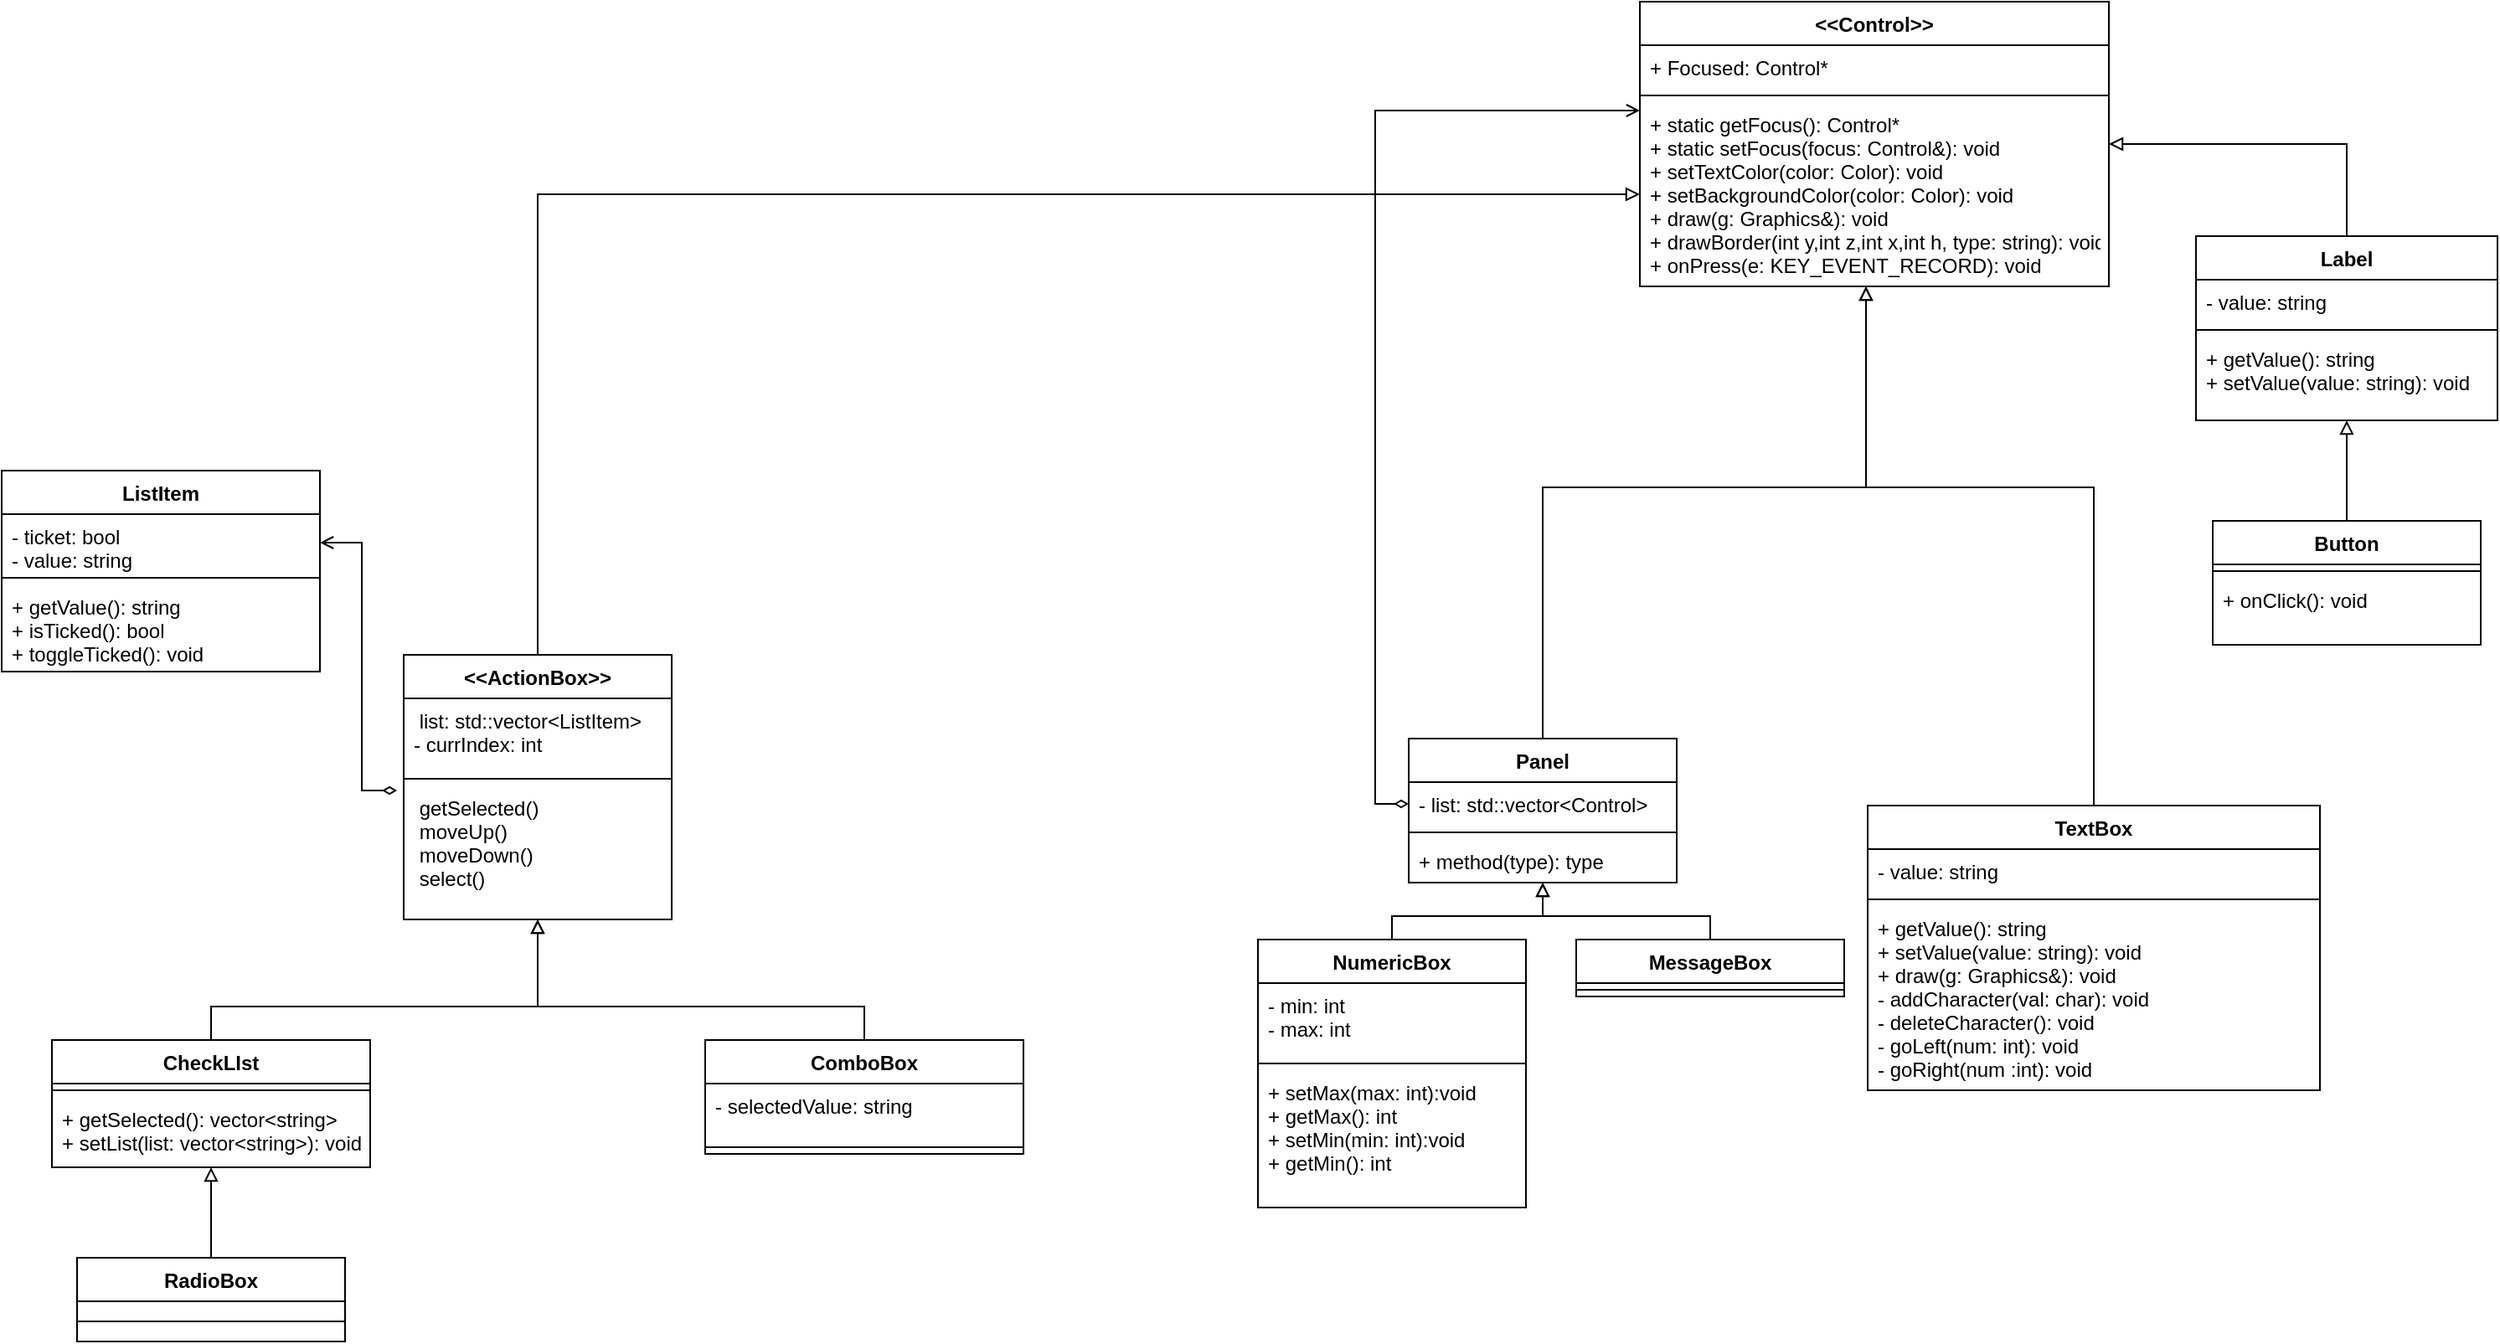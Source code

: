 <mxfile version="13.2.4" type="device"><diagram id="C5RBs43oDa-KdzZeNtuy" name="Page-1"><mxGraphModel dx="2249" dy="1931" grid="1" gridSize="10" guides="1" tooltips="1" connect="1" arrows="1" fold="1" page="1" pageScale="1" pageWidth="827" pageHeight="1169" math="0" shadow="0"><root><mxCell id="WIyWlLk6GJQsqaUBKTNV-0"/><mxCell id="WIyWlLk6GJQsqaUBKTNV-1" parent="WIyWlLk6GJQsqaUBKTNV-0"/><mxCell id="Xhfko4Qv9_CmRqatmvPI-49" value="NumericBox" style="swimlane;fontStyle=1;align=center;verticalAlign=top;childLayout=stackLayout;horizontal=1;startSize=26;horizontalStack=0;resizeParent=1;resizeParentMax=0;resizeLast=0;collapsible=1;marginBottom=0;" parent="WIyWlLk6GJQsqaUBKTNV-1" vertex="1"><mxGeometry x="50" y="340" width="160" height="160" as="geometry"/></mxCell><mxCell id="Xhfko4Qv9_CmRqatmvPI-50" value="- min: int&#10;- max: int" style="text;strokeColor=none;fillColor=none;align=left;verticalAlign=top;spacingLeft=4;spacingRight=4;overflow=hidden;rotatable=0;points=[[0,0.5],[1,0.5]];portConstraint=eastwest;" parent="Xhfko4Qv9_CmRqatmvPI-49" vertex="1"><mxGeometry y="26" width="160" height="44" as="geometry"/></mxCell><mxCell id="Xhfko4Qv9_CmRqatmvPI-51" value="" style="line;strokeWidth=1;fillColor=none;align=left;verticalAlign=middle;spacingTop=-1;spacingLeft=3;spacingRight=3;rotatable=0;labelPosition=right;points=[];portConstraint=eastwest;" parent="Xhfko4Qv9_CmRqatmvPI-49" vertex="1"><mxGeometry y="70" width="160" height="8" as="geometry"/></mxCell><mxCell id="Xhfko4Qv9_CmRqatmvPI-52" value="+ setMax(max: int):void&#10;+ getMax(): int&#10;+ setMin(min: int):void&#10;+ getMin(): int" style="text;strokeColor=none;fillColor=none;align=left;verticalAlign=top;spacingLeft=4;spacingRight=4;overflow=hidden;rotatable=0;points=[[0,0.5],[1,0.5]];portConstraint=eastwest;" parent="Xhfko4Qv9_CmRqatmvPI-49" vertex="1"><mxGeometry y="78" width="160" height="82" as="geometry"/></mxCell><mxCell id="EcqnrQ-Rpx2HGgFyb8N5-0" value="MessageBox" style="swimlane;fontStyle=1;align=center;verticalAlign=top;childLayout=stackLayout;horizontal=1;startSize=26;horizontalStack=0;resizeParent=1;resizeParentMax=0;resizeLast=0;collapsible=1;marginBottom=0;" parent="WIyWlLk6GJQsqaUBKTNV-1" vertex="1"><mxGeometry x="240" y="340" width="160" height="34" as="geometry"/></mxCell><mxCell id="EcqnrQ-Rpx2HGgFyb8N5-2" value="" style="line;strokeWidth=1;fillColor=none;align=left;verticalAlign=middle;spacingTop=-1;spacingLeft=3;spacingRight=3;rotatable=0;labelPosition=right;points=[];portConstraint=eastwest;" parent="EcqnrQ-Rpx2HGgFyb8N5-0" vertex="1"><mxGeometry y="26" width="160" height="8" as="geometry"/></mxCell><mxCell id="Qy3BQUw9OTuF0PhE9_hk-33" style="edgeStyle=orthogonalEdgeStyle;rounded=0;orthogonalLoop=1;jettySize=auto;html=1;entryX=0.5;entryY=0;entryDx=0;entryDy=0;endArrow=none;endFill=0;startArrow=block;startFill=0;" parent="WIyWlLk6GJQsqaUBKTNV-1" source="Xhfko4Qv9_CmRqatmvPI-45" target="Xhfko4Qv9_CmRqatmvPI-49" edge="1"><mxGeometry relative="1" as="geometry"/></mxCell><mxCell id="Qy3BQUw9OTuF0PhE9_hk-34" style="edgeStyle=orthogonalEdgeStyle;rounded=0;orthogonalLoop=1;jettySize=auto;html=1;entryX=0.5;entryY=0;entryDx=0;entryDy=0;endArrow=none;endFill=0;startArrow=block;startFill=0;" parent="WIyWlLk6GJQsqaUBKTNV-1" source="Xhfko4Qv9_CmRqatmvPI-45" target="EcqnrQ-Rpx2HGgFyb8N5-0" edge="1"><mxGeometry relative="1" as="geometry"/></mxCell><mxCell id="Xhfko4Qv9_CmRqatmvPI-45" value="Panel" style="swimlane;fontStyle=1;align=center;verticalAlign=top;childLayout=stackLayout;horizontal=1;startSize=26;horizontalStack=0;resizeParent=1;resizeParentMax=0;resizeLast=0;collapsible=1;marginBottom=0;" parent="WIyWlLk6GJQsqaUBKTNV-1" vertex="1"><mxGeometry x="140" y="220" width="160" height="86" as="geometry"/></mxCell><mxCell id="Xhfko4Qv9_CmRqatmvPI-46" value="- list: std::vector&lt;Control&gt;" style="text;strokeColor=none;fillColor=none;align=left;verticalAlign=top;spacingLeft=4;spacingRight=4;overflow=hidden;rotatable=0;points=[[0,0.5],[1,0.5]];portConstraint=eastwest;" parent="Xhfko4Qv9_CmRqatmvPI-45" vertex="1"><mxGeometry y="26" width="160" height="26" as="geometry"/></mxCell><mxCell id="Xhfko4Qv9_CmRqatmvPI-47" value="" style="line;strokeWidth=1;fillColor=none;align=left;verticalAlign=middle;spacingTop=-1;spacingLeft=3;spacingRight=3;rotatable=0;labelPosition=right;points=[];portConstraint=eastwest;" parent="Xhfko4Qv9_CmRqatmvPI-45" vertex="1"><mxGeometry y="52" width="160" height="8" as="geometry"/></mxCell><mxCell id="Xhfko4Qv9_CmRqatmvPI-48" value="+ method(type): type" style="text;strokeColor=none;fillColor=none;align=left;verticalAlign=top;spacingLeft=4;spacingRight=4;overflow=hidden;rotatable=0;points=[[0,0.5],[1,0.5]];portConstraint=eastwest;" parent="Xhfko4Qv9_CmRqatmvPI-45" vertex="1"><mxGeometry y="60" width="160" height="26" as="geometry"/></mxCell><mxCell id="Qy3BQUw9OTuF0PhE9_hk-35" style="edgeStyle=orthogonalEdgeStyle;rounded=0;orthogonalLoop=1;jettySize=auto;html=1;entryX=0.5;entryY=0;entryDx=0;entryDy=0;endArrow=none;endFill=0;startArrow=block;startFill=0;" parent="WIyWlLk6GJQsqaUBKTNV-1" source="Qy3BQUw9OTuF0PhE9_hk-0" target="Xhfko4Qv9_CmRqatmvPI-32" edge="1"><mxGeometry relative="1" as="geometry"/></mxCell><mxCell id="Qy3BQUw9OTuF0PhE9_hk-37" style="edgeStyle=orthogonalEdgeStyle;rounded=0;orthogonalLoop=1;jettySize=auto;html=1;endArrow=none;endFill=0;startArrow=block;startFill=0;" parent="WIyWlLk6GJQsqaUBKTNV-1" source="Qy3BQUw9OTuF0PhE9_hk-0" target="Xhfko4Qv9_CmRqatmvPI-45" edge="1"><mxGeometry relative="1" as="geometry"><Array as="points"><mxPoint x="413" y="70"/><mxPoint x="220" y="70"/></Array></mxGeometry></mxCell><mxCell id="Qy3BQUw9OTuF0PhE9_hk-38" style="edgeStyle=orthogonalEdgeStyle;rounded=0;orthogonalLoop=1;jettySize=auto;html=1;endArrow=none;endFill=0;startArrow=block;startFill=0;" parent="WIyWlLk6GJQsqaUBKTNV-1" source="Qy3BQUw9OTuF0PhE9_hk-0" target="Xhfko4Qv9_CmRqatmvPI-37" edge="1"><mxGeometry relative="1" as="geometry"><Array as="points"><mxPoint x="413" y="70"/><mxPoint x="549" y="70"/></Array></mxGeometry></mxCell><mxCell id="yzlEhhYUvVRLsOb-BE1z-2" style="edgeStyle=orthogonalEdgeStyle;rounded=0;orthogonalLoop=1;jettySize=auto;html=1;entryX=0;entryY=0.5;entryDx=0;entryDy=0;startArrow=open;startFill=0;endArrow=diamondThin;endFill=0;" parent="WIyWlLk6GJQsqaUBKTNV-1" source="Qy3BQUw9OTuF0PhE9_hk-0" target="Xhfko4Qv9_CmRqatmvPI-46" edge="1"><mxGeometry relative="1" as="geometry"><Array as="points"><mxPoint x="120" y="-155"/><mxPoint x="120" y="259"/></Array></mxGeometry></mxCell><mxCell id="Qy3BQUw9OTuF0PhE9_hk-0" value="&lt;&lt;Control&gt;&gt;" style="swimlane;fontStyle=1;align=center;verticalAlign=top;childLayout=stackLayout;horizontal=1;startSize=26;horizontalStack=0;resizeParent=1;resizeParentMax=0;resizeLast=0;collapsible=1;marginBottom=0;" parent="WIyWlLk6GJQsqaUBKTNV-1" vertex="1"><mxGeometry x="278" y="-220" width="280" height="170" as="geometry"/></mxCell><mxCell id="Qy3BQUw9OTuF0PhE9_hk-1" value="+ Focused: Control*" style="text;strokeColor=none;fillColor=none;align=left;verticalAlign=top;spacingLeft=4;spacingRight=4;overflow=hidden;rotatable=0;points=[[0,0.5],[1,0.5]];portConstraint=eastwest;" parent="Qy3BQUw9OTuF0PhE9_hk-0" vertex="1"><mxGeometry y="26" width="280" height="26" as="geometry"/></mxCell><mxCell id="Qy3BQUw9OTuF0PhE9_hk-2" value="" style="line;strokeWidth=1;fillColor=none;align=left;verticalAlign=middle;spacingTop=-1;spacingLeft=3;spacingRight=3;rotatable=0;labelPosition=right;points=[];portConstraint=eastwest;" parent="Qy3BQUw9OTuF0PhE9_hk-0" vertex="1"><mxGeometry y="52" width="280" height="8" as="geometry"/></mxCell><mxCell id="Qy3BQUw9OTuF0PhE9_hk-3" value="+ static getFocus(): Control*&#10;+ static setFocus(focus: Control&amp;): void&#10;+ setTextColor(color: Color): void&#10;+ setBackgroundColor(color: Color): void&#10;+ draw(g: Graphics&amp;): void&#10;+ drawBorder(int y,int z,int x,int h, type: string): void&#10;+ onPress(e: KEY_EVENT_RECORD): void" style="text;strokeColor=none;fillColor=none;align=left;verticalAlign=top;spacingLeft=4;spacingRight=4;overflow=hidden;rotatable=0;points=[[0,0.5],[1,0.5]];portConstraint=eastwest;" parent="Qy3BQUw9OTuF0PhE9_hk-0" vertex="1"><mxGeometry y="60" width="280" height="110" as="geometry"/></mxCell><mxCell id="yzlEhhYUvVRLsOb-BE1z-5" style="edgeStyle=orthogonalEdgeStyle;rounded=0;orthogonalLoop=1;jettySize=auto;html=1;entryX=0.5;entryY=0;entryDx=0;entryDy=0;startArrow=block;startFill=0;endArrow=none;endFill=0;" parent="WIyWlLk6GJQsqaUBKTNV-1" source="Xhfko4Qv9_CmRqatmvPI-61" target="Xhfko4Qv9_CmRqatmvPI-57" edge="1"><mxGeometry relative="1" as="geometry"/></mxCell><mxCell id="Xhfko4Qv9_CmRqatmvPI-61" value="CheckLIst" style="swimlane;fontStyle=1;align=center;verticalAlign=top;childLayout=stackLayout;horizontal=1;startSize=26;horizontalStack=0;resizeParent=1;resizeParentMax=0;resizeLast=0;collapsible=1;marginBottom=0;" parent="WIyWlLk6GJQsqaUBKTNV-1" vertex="1"><mxGeometry x="-670" y="400" width="190" height="76" as="geometry"/></mxCell><mxCell id="Xhfko4Qv9_CmRqatmvPI-63" value="" style="line;strokeWidth=1;fillColor=none;align=left;verticalAlign=middle;spacingTop=-1;spacingLeft=3;spacingRight=3;rotatable=0;labelPosition=right;points=[];portConstraint=eastwest;" parent="Xhfko4Qv9_CmRqatmvPI-61" vertex="1"><mxGeometry y="26" width="190" height="8" as="geometry"/></mxCell><mxCell id="Xhfko4Qv9_CmRqatmvPI-64" value="+ getSelected(): vector&lt;string&gt;&#10;+ setList(list: vector&lt;string&gt;): void" style="text;strokeColor=none;fillColor=none;align=left;verticalAlign=top;spacingLeft=4;spacingRight=4;overflow=hidden;rotatable=0;points=[[0,0.5],[1,0.5]];portConstraint=eastwest;" parent="Xhfko4Qv9_CmRqatmvPI-61" vertex="1"><mxGeometry y="34" width="190" height="42" as="geometry"/></mxCell><mxCell id="Qy3BQUw9OTuF0PhE9_hk-17" value="ComboBox" style="swimlane;fontStyle=1;align=center;verticalAlign=top;childLayout=stackLayout;horizontal=1;startSize=26;horizontalStack=0;resizeParent=1;resizeParentMax=0;resizeLast=0;collapsible=1;marginBottom=0;" parent="WIyWlLk6GJQsqaUBKTNV-1" vertex="1"><mxGeometry x="-280" y="400" width="190" height="68" as="geometry"/></mxCell><mxCell id="Qy3BQUw9OTuF0PhE9_hk-18" value="- selectedValue: string" style="text;strokeColor=none;fillColor=none;align=left;verticalAlign=top;spacingLeft=4;spacingRight=4;overflow=hidden;rotatable=0;points=[[0,0.5],[1,0.5]];portConstraint=eastwest;" parent="Qy3BQUw9OTuF0PhE9_hk-17" vertex="1"><mxGeometry y="26" width="190" height="34" as="geometry"/></mxCell><mxCell id="Qy3BQUw9OTuF0PhE9_hk-19" value="" style="line;strokeWidth=1;fillColor=none;align=left;verticalAlign=middle;spacingTop=-1;spacingLeft=3;spacingRight=3;rotatable=0;labelPosition=right;points=[];portConstraint=eastwest;" parent="Qy3BQUw9OTuF0PhE9_hk-17" vertex="1"><mxGeometry y="60" width="190" height="8" as="geometry"/></mxCell><mxCell id="Qy3BQUw9OTuF0PhE9_hk-29" style="edgeStyle=orthogonalEdgeStyle;rounded=0;orthogonalLoop=1;jettySize=auto;html=1;entryX=0.5;entryY=0;entryDx=0;entryDy=0;endArrow=none;endFill=0;startArrow=block;startFill=0;" parent="WIyWlLk6GJQsqaUBKTNV-1" source="Qy3BQUw9OTuF0PhE9_hk-13" target="Xhfko4Qv9_CmRqatmvPI-61" edge="1"><mxGeometry relative="1" as="geometry"><Array as="points"><mxPoint x="-380" y="380"/><mxPoint x="-575" y="380"/></Array></mxGeometry></mxCell><mxCell id="Qy3BQUw9OTuF0PhE9_hk-30" style="edgeStyle=orthogonalEdgeStyle;rounded=0;orthogonalLoop=1;jettySize=auto;html=1;entryX=0.5;entryY=0;entryDx=0;entryDy=0;endArrow=none;endFill=0;startArrow=block;startFill=0;" parent="WIyWlLk6GJQsqaUBKTNV-1" source="Qy3BQUw9OTuF0PhE9_hk-13" target="Qy3BQUw9OTuF0PhE9_hk-17" edge="1"><mxGeometry relative="1" as="geometry"><Array as="points"><mxPoint x="-380" y="380"/><mxPoint x="-185" y="380"/></Array></mxGeometry></mxCell><mxCell id="Qy3BQUw9OTuF0PhE9_hk-36" style="edgeStyle=orthogonalEdgeStyle;rounded=0;orthogonalLoop=1;jettySize=auto;html=1;endArrow=none;endFill=0;startArrow=block;startFill=0;" parent="WIyWlLk6GJQsqaUBKTNV-1" source="Xhfko4Qv9_CmRqatmvPI-32" target="Xhfko4Qv9_CmRqatmvPI-41" edge="1"><mxGeometry relative="1" as="geometry"/></mxCell><mxCell id="Xhfko4Qv9_CmRqatmvPI-32" value="Label" style="swimlane;fontStyle=1;align=center;verticalAlign=top;childLayout=stackLayout;horizontal=1;startSize=26;horizontalStack=0;resizeParent=1;resizeParentMax=0;resizeLast=0;collapsible=1;marginBottom=0;" parent="WIyWlLk6GJQsqaUBKTNV-1" vertex="1"><mxGeometry x="610" y="-80" width="180" height="110" as="geometry"/></mxCell><mxCell id="Xhfko4Qv9_CmRqatmvPI-33" value="- value: string" style="text;strokeColor=none;fillColor=none;align=left;verticalAlign=top;spacingLeft=4;spacingRight=4;overflow=hidden;rotatable=0;points=[[0,0.5],[1,0.5]];portConstraint=eastwest;" parent="Xhfko4Qv9_CmRqatmvPI-32" vertex="1"><mxGeometry y="26" width="180" height="26" as="geometry"/></mxCell><mxCell id="Xhfko4Qv9_CmRqatmvPI-34" value="" style="line;strokeWidth=1;fillColor=none;align=left;verticalAlign=middle;spacingTop=-1;spacingLeft=3;spacingRight=3;rotatable=0;labelPosition=right;points=[];portConstraint=eastwest;" parent="Xhfko4Qv9_CmRqatmvPI-32" vertex="1"><mxGeometry y="52" width="180" height="8" as="geometry"/></mxCell><mxCell id="Xhfko4Qv9_CmRqatmvPI-35" value="+ getValue(): string&#10;+ setValue(value: string): void&#10;" style="text;strokeColor=none;fillColor=none;align=left;verticalAlign=top;spacingLeft=4;spacingRight=4;overflow=hidden;rotatable=0;points=[[0,0.5],[1,0.5]];portConstraint=eastwest;" parent="Xhfko4Qv9_CmRqatmvPI-32" vertex="1"><mxGeometry y="60" width="180" height="50" as="geometry"/></mxCell><mxCell id="Qy3BQUw9OTuF0PhE9_hk-28" style="edgeStyle=orthogonalEdgeStyle;rounded=0;orthogonalLoop=1;jettySize=auto;html=1;entryX=0.5;entryY=0;entryDx=0;entryDy=0;startArrow=block;startFill=0;endArrow=none;endFill=0;" parent="WIyWlLk6GJQsqaUBKTNV-1" source="Qy3BQUw9OTuF0PhE9_hk-3" target="Qy3BQUw9OTuF0PhE9_hk-13" edge="1"><mxGeometry relative="1" as="geometry"/></mxCell><mxCell id="Qy3BQUw9OTuF0PhE9_hk-9" value="ListItem" style="swimlane;fontStyle=1;align=center;verticalAlign=top;childLayout=stackLayout;horizontal=1;startSize=26;horizontalStack=0;resizeParent=1;resizeParentMax=0;resizeLast=0;collapsible=1;marginBottom=0;" parent="WIyWlLk6GJQsqaUBKTNV-1" vertex="1"><mxGeometry x="-700" y="60" width="190" height="120" as="geometry"/></mxCell><mxCell id="Qy3BQUw9OTuF0PhE9_hk-10" value="- ticket: bool&#10;- value: string" style="text;strokeColor=none;fillColor=none;align=left;verticalAlign=top;spacingLeft=4;spacingRight=4;overflow=hidden;rotatable=0;points=[[0,0.5],[1,0.5]];portConstraint=eastwest;" parent="Qy3BQUw9OTuF0PhE9_hk-9" vertex="1"><mxGeometry y="26" width="190" height="34" as="geometry"/></mxCell><mxCell id="Qy3BQUw9OTuF0PhE9_hk-11" value="" style="line;strokeWidth=1;fillColor=none;align=left;verticalAlign=middle;spacingTop=-1;spacingLeft=3;spacingRight=3;rotatable=0;labelPosition=right;points=[];portConstraint=eastwest;" parent="Qy3BQUw9OTuF0PhE9_hk-9" vertex="1"><mxGeometry y="60" width="190" height="8" as="geometry"/></mxCell><mxCell id="Qy3BQUw9OTuF0PhE9_hk-12" value="+ getValue(): string&#10;+ isTicked(): bool&#10;+ toggleTicked(): void" style="text;strokeColor=none;fillColor=none;align=left;verticalAlign=top;spacingLeft=4;spacingRight=4;overflow=hidden;rotatable=0;points=[[0,0.5],[1,0.5]];portConstraint=eastwest;" parent="Qy3BQUw9OTuF0PhE9_hk-9" vertex="1"><mxGeometry y="68" width="190" height="52" as="geometry"/></mxCell><mxCell id="yzlEhhYUvVRLsOb-BE1z-0" style="edgeStyle=orthogonalEdgeStyle;rounded=0;orthogonalLoop=1;jettySize=auto;html=1;entryX=-0.025;entryY=0.038;entryDx=0;entryDy=0;entryPerimeter=0;startArrow=open;startFill=0;endArrow=diamondThin;endFill=0;" parent="WIyWlLk6GJQsqaUBKTNV-1" source="Qy3BQUw9OTuF0PhE9_hk-10" target="Qy3BQUw9OTuF0PhE9_hk-16" edge="1"><mxGeometry relative="1" as="geometry"/></mxCell><mxCell id="Xhfko4Qv9_CmRqatmvPI-37" value="TextBox" style="swimlane;fontStyle=1;align=center;verticalAlign=top;childLayout=stackLayout;horizontal=1;startSize=26;horizontalStack=0;resizeParent=1;resizeParentMax=0;resizeLast=0;collapsible=1;marginBottom=0;" parent="WIyWlLk6GJQsqaUBKTNV-1" vertex="1"><mxGeometry x="414" y="260" width="270" height="170" as="geometry"/></mxCell><mxCell id="Xhfko4Qv9_CmRqatmvPI-38" value="- value: string" style="text;strokeColor=none;fillColor=none;align=left;verticalAlign=top;spacingLeft=4;spacingRight=4;overflow=hidden;rotatable=0;points=[[0,0.5],[1,0.5]];portConstraint=eastwest;" parent="Xhfko4Qv9_CmRqatmvPI-37" vertex="1"><mxGeometry y="26" width="270" height="26" as="geometry"/></mxCell><mxCell id="Xhfko4Qv9_CmRqatmvPI-39" value="" style="line;strokeWidth=1;fillColor=none;align=left;verticalAlign=middle;spacingTop=-1;spacingLeft=3;spacingRight=3;rotatable=0;labelPosition=right;points=[];portConstraint=eastwest;" parent="Xhfko4Qv9_CmRqatmvPI-37" vertex="1"><mxGeometry y="52" width="270" height="8" as="geometry"/></mxCell><mxCell id="Xhfko4Qv9_CmRqatmvPI-40" value="+ getValue(): string&#10;+ setValue(value: string): void&#10;+ draw(g: Graphics&amp;): void&#10;- addCharacter(val: char): void&#10;- deleteCharacter(): void&#10;- goLeft(num: int): void&#10;- goRight(num :int): void&#10;" style="text;strokeColor=none;fillColor=none;align=left;verticalAlign=top;spacingLeft=4;spacingRight=4;overflow=hidden;rotatable=0;points=[[0,0.5],[1,0.5]];portConstraint=eastwest;" parent="Xhfko4Qv9_CmRqatmvPI-37" vertex="1"><mxGeometry y="60" width="270" height="110" as="geometry"/></mxCell><mxCell id="Qy3BQUw9OTuF0PhE9_hk-13" value="&lt;&lt;ActionBox&gt;&gt;" style="swimlane;fontStyle=1;align=center;verticalAlign=top;childLayout=stackLayout;horizontal=1;startSize=26;horizontalStack=0;resizeParent=1;resizeParentMax=0;resizeLast=0;collapsible=1;marginBottom=0;" parent="WIyWlLk6GJQsqaUBKTNV-1" vertex="1"><mxGeometry x="-460" y="170" width="160" height="158" as="geometry"/></mxCell><mxCell id="Qy3BQUw9OTuF0PhE9_hk-14" value=" list: std::vector&lt;ListItem&gt;&#10;- currIndex: int" style="text;strokeColor=none;fillColor=none;align=left;verticalAlign=top;spacingLeft=4;spacingRight=4;overflow=hidden;rotatable=0;points=[[0,0.5],[1,0.5]];portConstraint=eastwest;" parent="Qy3BQUw9OTuF0PhE9_hk-13" vertex="1"><mxGeometry y="26" width="160" height="44" as="geometry"/></mxCell><mxCell id="Qy3BQUw9OTuF0PhE9_hk-15" value="" style="line;strokeWidth=1;fillColor=none;align=left;verticalAlign=middle;spacingTop=-1;spacingLeft=3;spacingRight=3;rotatable=0;labelPosition=right;points=[];portConstraint=eastwest;" parent="Qy3BQUw9OTuF0PhE9_hk-13" vertex="1"><mxGeometry y="70" width="160" height="8" as="geometry"/></mxCell><mxCell id="Qy3BQUw9OTuF0PhE9_hk-16" value=" getSelected()&#10; moveUp()&#10; moveDown()&#10; select()" style="text;strokeColor=none;fillColor=none;align=left;verticalAlign=top;spacingLeft=4;spacingRight=4;overflow=hidden;rotatable=0;points=[[0,0.5],[1,0.5]];portConstraint=eastwest;" parent="Qy3BQUw9OTuF0PhE9_hk-13" vertex="1"><mxGeometry y="78" width="160" height="80" as="geometry"/></mxCell><mxCell id="Xhfko4Qv9_CmRqatmvPI-41" value="Button" style="swimlane;fontStyle=1;align=center;verticalAlign=top;childLayout=stackLayout;horizontal=1;startSize=26;horizontalStack=0;resizeParent=1;resizeParentMax=0;resizeLast=0;collapsible=1;marginBottom=0;" parent="WIyWlLk6GJQsqaUBKTNV-1" vertex="1"><mxGeometry x="620" y="90" width="160" height="74" as="geometry"/></mxCell><mxCell id="Xhfko4Qv9_CmRqatmvPI-43" value="" style="line;strokeWidth=1;fillColor=none;align=left;verticalAlign=middle;spacingTop=-1;spacingLeft=3;spacingRight=3;rotatable=0;labelPosition=right;points=[];portConstraint=eastwest;" parent="Xhfko4Qv9_CmRqatmvPI-41" vertex="1"><mxGeometry y="26" width="160" height="8" as="geometry"/></mxCell><mxCell id="Xhfko4Qv9_CmRqatmvPI-44" value="+ onClick(): void" style="text;strokeColor=none;fillColor=none;align=left;verticalAlign=top;spacingLeft=4;spacingRight=4;overflow=hidden;rotatable=0;points=[[0,0.5],[1,0.5]];portConstraint=eastwest;" parent="Xhfko4Qv9_CmRqatmvPI-41" vertex="1"><mxGeometry y="34" width="160" height="40" as="geometry"/></mxCell><mxCell id="Xhfko4Qv9_CmRqatmvPI-57" value="RadioBox" style="swimlane;fontStyle=1;align=center;verticalAlign=top;childLayout=stackLayout;horizontal=1;startSize=26;horizontalStack=0;resizeParent=1;resizeParentMax=0;resizeLast=0;collapsible=1;marginBottom=0;" parent="WIyWlLk6GJQsqaUBKTNV-1" vertex="1"><mxGeometry x="-655" y="530" width="160" height="50" as="geometry"/></mxCell><mxCell id="Xhfko4Qv9_CmRqatmvPI-59" value="" style="line;strokeWidth=1;fillColor=none;align=left;verticalAlign=middle;spacingTop=-1;spacingLeft=3;spacingRight=3;rotatable=0;labelPosition=right;points=[];portConstraint=eastwest;" parent="Xhfko4Qv9_CmRqatmvPI-57" vertex="1"><mxGeometry y="26" width="160" height="24" as="geometry"/></mxCell></root></mxGraphModel></diagram></mxfile>